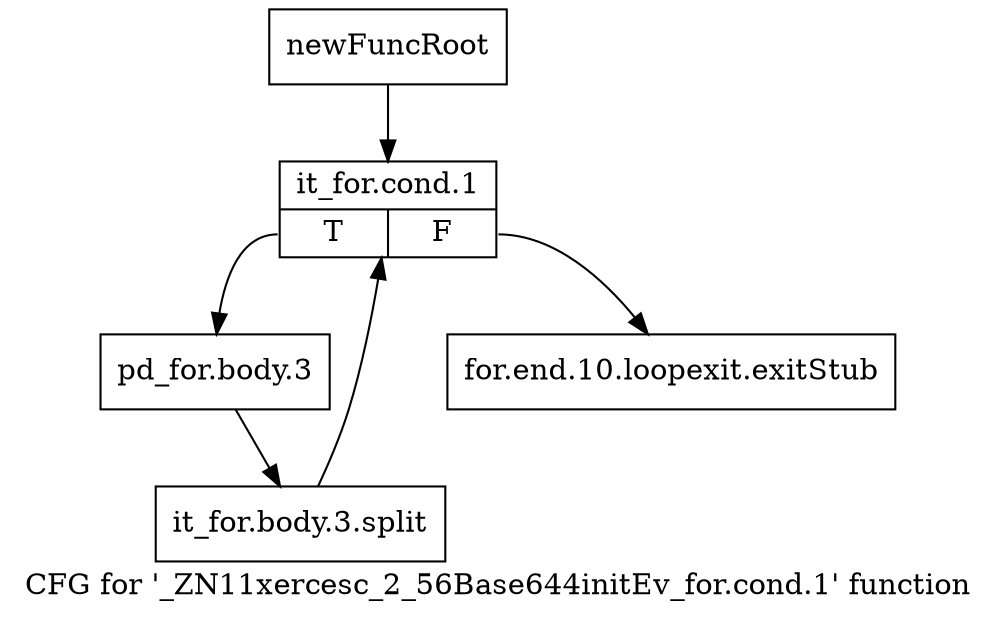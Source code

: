 digraph "CFG for '_ZN11xercesc_2_56Base644initEv_for.cond.1' function" {
	label="CFG for '_ZN11xercesc_2_56Base644initEv_for.cond.1' function";

	Node0x9702510 [shape=record,label="{newFuncRoot}"];
	Node0x9702510 -> Node0x97025b0;
	Node0x9702560 [shape=record,label="{for.end.10.loopexit.exitStub}"];
	Node0x97025b0 [shape=record,label="{it_for.cond.1|{<s0>T|<s1>F}}"];
	Node0x97025b0:s0 -> Node0x9702600;
	Node0x97025b0:s1 -> Node0x9702560;
	Node0x9702600 [shape=record,label="{pd_for.body.3}"];
	Node0x9702600 -> Node0xcd662f0;
	Node0xcd662f0 [shape=record,label="{it_for.body.3.split}"];
	Node0xcd662f0 -> Node0x97025b0;
}
